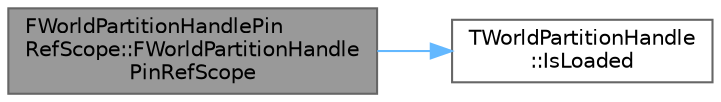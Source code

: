 digraph "FWorldPartitionHandlePinRefScope::FWorldPartitionHandlePinRefScope"
{
 // INTERACTIVE_SVG=YES
 // LATEX_PDF_SIZE
  bgcolor="transparent";
  edge [fontname=Helvetica,fontsize=10,labelfontname=Helvetica,labelfontsize=10];
  node [fontname=Helvetica,fontsize=10,shape=box,height=0.2,width=0.4];
  rankdir="LR";
  Node1 [id="Node000001",label="FWorldPartitionHandlePin\lRefScope::FWorldPartitionHandle\lPinRefScope",height=0.2,width=0.4,color="gray40", fillcolor="grey60", style="filled", fontcolor="black",tooltip=" "];
  Node1 -> Node2 [id="edge1_Node000001_Node000002",color="steelblue1",style="solid",tooltip=" "];
  Node2 [id="Node000002",label="TWorldPartitionHandle\l::IsLoaded",height=0.2,width=0.4,color="grey40", fillcolor="white", style="filled",URL="$da/dd3/classTWorldPartitionHandle.html#ac9d683b924c63003d0bf5b6dc5fd91e6",tooltip=" "];
}
